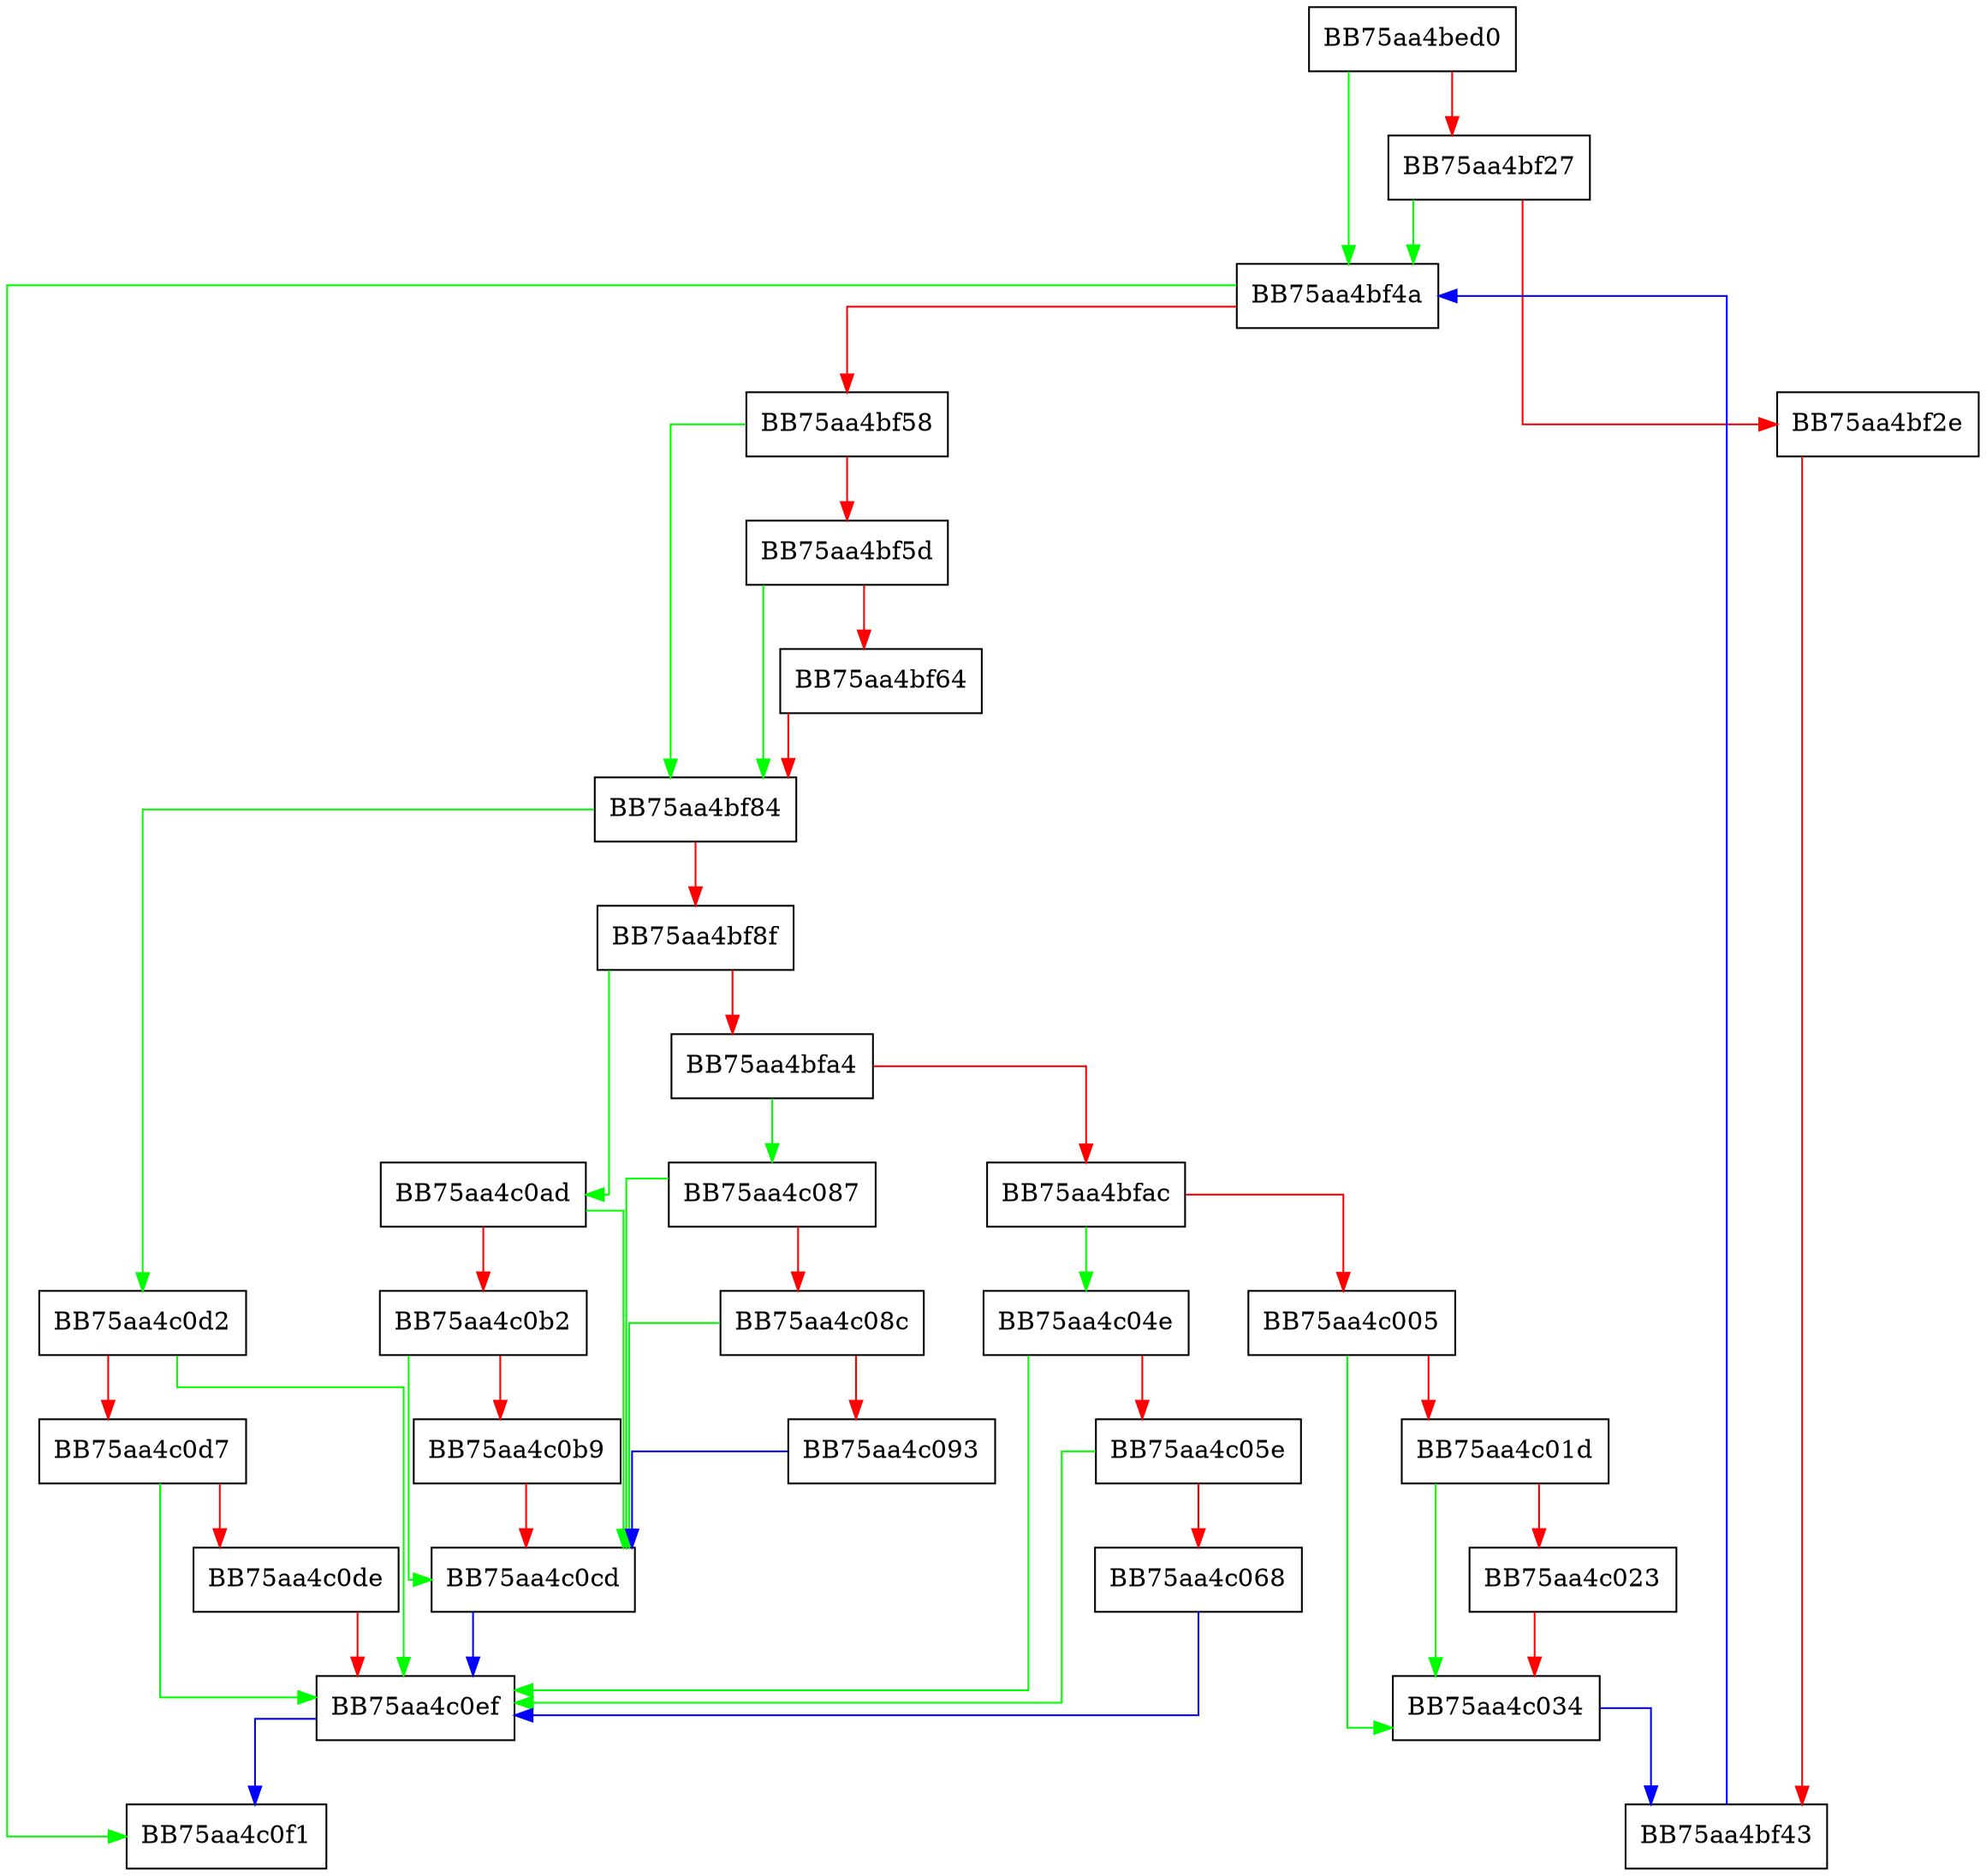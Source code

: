 digraph DecompressSections {
  node [shape="box"];
  graph [splines=ortho];
  BB75aa4bed0 -> BB75aa4bf4a [color="green"];
  BB75aa4bed0 -> BB75aa4bf27 [color="red"];
  BB75aa4bf27 -> BB75aa4bf4a [color="green"];
  BB75aa4bf27 -> BB75aa4bf2e [color="red"];
  BB75aa4bf2e -> BB75aa4bf43 [color="red"];
  BB75aa4bf43 -> BB75aa4bf4a [color="blue"];
  BB75aa4bf4a -> BB75aa4c0f1 [color="green"];
  BB75aa4bf4a -> BB75aa4bf58 [color="red"];
  BB75aa4bf58 -> BB75aa4bf84 [color="green"];
  BB75aa4bf58 -> BB75aa4bf5d [color="red"];
  BB75aa4bf5d -> BB75aa4bf84 [color="green"];
  BB75aa4bf5d -> BB75aa4bf64 [color="red"];
  BB75aa4bf64 -> BB75aa4bf84 [color="red"];
  BB75aa4bf84 -> BB75aa4c0d2 [color="green"];
  BB75aa4bf84 -> BB75aa4bf8f [color="red"];
  BB75aa4bf8f -> BB75aa4c0ad [color="green"];
  BB75aa4bf8f -> BB75aa4bfa4 [color="red"];
  BB75aa4bfa4 -> BB75aa4c087 [color="green"];
  BB75aa4bfa4 -> BB75aa4bfac [color="red"];
  BB75aa4bfac -> BB75aa4c04e [color="green"];
  BB75aa4bfac -> BB75aa4c005 [color="red"];
  BB75aa4c005 -> BB75aa4c034 [color="green"];
  BB75aa4c005 -> BB75aa4c01d [color="red"];
  BB75aa4c01d -> BB75aa4c034 [color="green"];
  BB75aa4c01d -> BB75aa4c023 [color="red"];
  BB75aa4c023 -> BB75aa4c034 [color="red"];
  BB75aa4c034 -> BB75aa4bf43 [color="blue"];
  BB75aa4c04e -> BB75aa4c0ef [color="green"];
  BB75aa4c04e -> BB75aa4c05e [color="red"];
  BB75aa4c05e -> BB75aa4c0ef [color="green"];
  BB75aa4c05e -> BB75aa4c068 [color="red"];
  BB75aa4c068 -> BB75aa4c0ef [color="blue"];
  BB75aa4c087 -> BB75aa4c0cd [color="green"];
  BB75aa4c087 -> BB75aa4c08c [color="red"];
  BB75aa4c08c -> BB75aa4c0cd [color="green"];
  BB75aa4c08c -> BB75aa4c093 [color="red"];
  BB75aa4c093 -> BB75aa4c0cd [color="blue"];
  BB75aa4c0ad -> BB75aa4c0cd [color="green"];
  BB75aa4c0ad -> BB75aa4c0b2 [color="red"];
  BB75aa4c0b2 -> BB75aa4c0cd [color="green"];
  BB75aa4c0b2 -> BB75aa4c0b9 [color="red"];
  BB75aa4c0b9 -> BB75aa4c0cd [color="red"];
  BB75aa4c0cd -> BB75aa4c0ef [color="blue"];
  BB75aa4c0d2 -> BB75aa4c0ef [color="green"];
  BB75aa4c0d2 -> BB75aa4c0d7 [color="red"];
  BB75aa4c0d7 -> BB75aa4c0ef [color="green"];
  BB75aa4c0d7 -> BB75aa4c0de [color="red"];
  BB75aa4c0de -> BB75aa4c0ef [color="red"];
  BB75aa4c0ef -> BB75aa4c0f1 [color="blue"];
}